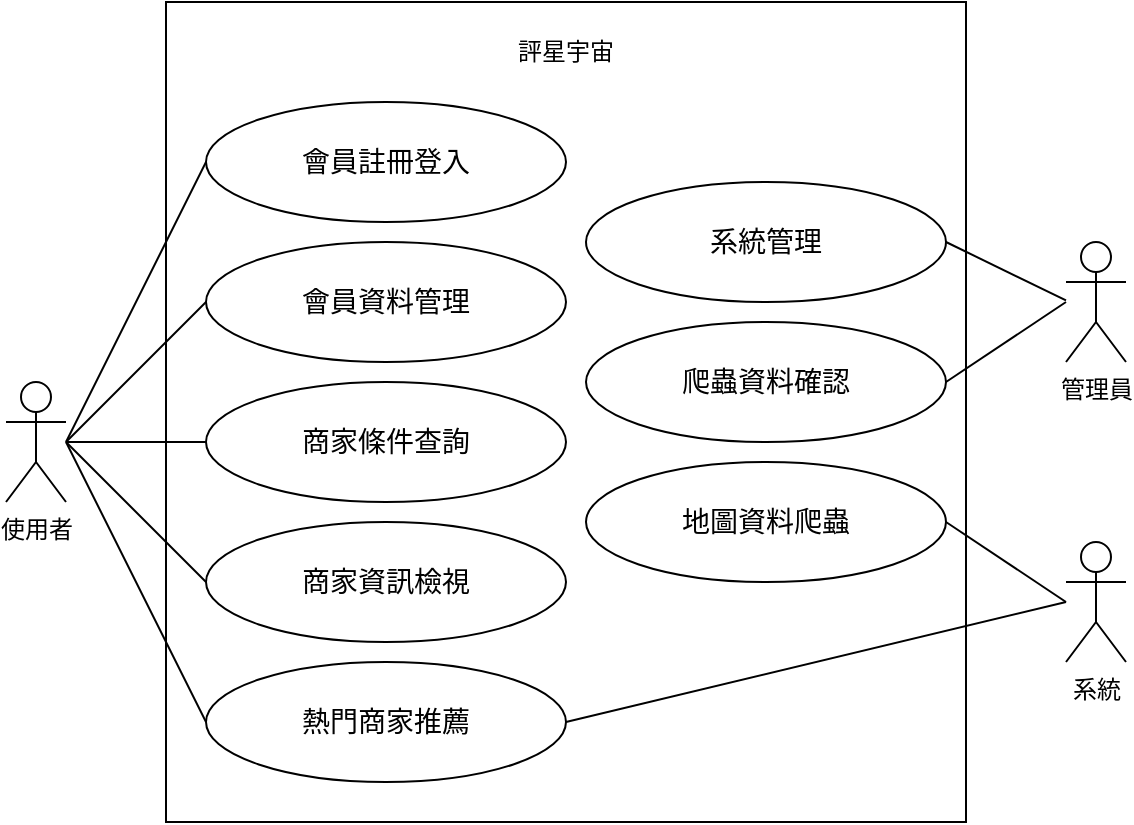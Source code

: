 <mxfile version="24.2.5" type="device">
  <diagram name="第1頁" id="Yl148u14gGX9kU_zwqoo">
    <mxGraphModel dx="978" dy="566" grid="1" gridSize="10" guides="1" tooltips="1" connect="1" arrows="1" fold="1" page="1" pageScale="1" pageWidth="827" pageHeight="1169" math="0" shadow="0">
      <root>
        <mxCell id="0" />
        <mxCell id="1" parent="0" />
        <mxCell id="pyWRpl_zN9KXEDkuFeAj-1" value="使用者" style="shape=umlActor;verticalLabelPosition=bottom;verticalAlign=top;html=1;" parent="1" vertex="1">
          <mxGeometry x="60" y="240" width="30" height="60" as="geometry" />
        </mxCell>
        <mxCell id="pyWRpl_zN9KXEDkuFeAj-2" value="" style="rounded=0;whiteSpace=wrap;html=1;" parent="1" vertex="1">
          <mxGeometry x="140" y="50" width="400" height="410" as="geometry" />
        </mxCell>
        <mxCell id="pyWRpl_zN9KXEDkuFeAj-3" value="&lt;font style=&quot;font-size: 14px;&quot;&gt;會員註冊登入&lt;/font&gt;" style="ellipse;whiteSpace=wrap;html=1;" parent="1" vertex="1">
          <mxGeometry x="160" y="100" width="180" height="60" as="geometry" />
        </mxCell>
        <mxCell id="pyWRpl_zN9KXEDkuFeAj-5" value="&lt;font style=&quot;font-size: 14px;&quot;&gt;會員資料管理&lt;/font&gt;" style="ellipse;whiteSpace=wrap;html=1;" parent="1" vertex="1">
          <mxGeometry x="160" y="170" width="180" height="60" as="geometry" />
        </mxCell>
        <mxCell id="pyWRpl_zN9KXEDkuFeAj-6" value="&lt;font style=&quot;font-size: 14px;&quot;&gt;商家條件查詢&lt;/font&gt;" style="ellipse;whiteSpace=wrap;html=1;" parent="1" vertex="1">
          <mxGeometry x="160" y="240" width="180" height="60" as="geometry" />
        </mxCell>
        <mxCell id="pyWRpl_zN9KXEDkuFeAj-7" value="&lt;font style=&quot;font-size: 14px;&quot;&gt;商家資訊檢視&lt;/font&gt;" style="ellipse;whiteSpace=wrap;html=1;" parent="1" vertex="1">
          <mxGeometry x="160" y="310" width="180" height="60" as="geometry" />
        </mxCell>
        <mxCell id="pyWRpl_zN9KXEDkuFeAj-8" value="&lt;font style=&quot;font-size: 14px;&quot;&gt;熱門商家推薦&lt;/font&gt;" style="ellipse;whiteSpace=wrap;html=1;" parent="1" vertex="1">
          <mxGeometry x="160" y="380" width="180" height="60" as="geometry" />
        </mxCell>
        <mxCell id="pyWRpl_zN9KXEDkuFeAj-10" value="" style="endArrow=none;html=1;rounded=0;entryX=0;entryY=0.5;entryDx=0;entryDy=0;" parent="1" target="pyWRpl_zN9KXEDkuFeAj-3" edge="1">
          <mxGeometry width="50" height="50" relative="1" as="geometry">
            <mxPoint x="90" y="270" as="sourcePoint" />
            <mxPoint x="170" y="260" as="targetPoint" />
          </mxGeometry>
        </mxCell>
        <mxCell id="pyWRpl_zN9KXEDkuFeAj-11" value="" style="endArrow=none;html=1;rounded=0;entryX=0;entryY=0.5;entryDx=0;entryDy=0;" parent="1" target="pyWRpl_zN9KXEDkuFeAj-5" edge="1">
          <mxGeometry width="50" height="50" relative="1" as="geometry">
            <mxPoint x="90" y="270" as="sourcePoint" />
            <mxPoint x="160" y="140" as="targetPoint" />
          </mxGeometry>
        </mxCell>
        <mxCell id="pyWRpl_zN9KXEDkuFeAj-12" value="" style="endArrow=none;html=1;rounded=0;entryX=0;entryY=0.5;entryDx=0;entryDy=0;" parent="1" source="pyWRpl_zN9KXEDkuFeAj-1" target="pyWRpl_zN9KXEDkuFeAj-6" edge="1">
          <mxGeometry width="50" height="50" relative="1" as="geometry">
            <mxPoint x="120" y="240" as="sourcePoint" />
            <mxPoint x="170" y="190" as="targetPoint" />
          </mxGeometry>
        </mxCell>
        <mxCell id="pyWRpl_zN9KXEDkuFeAj-13" value="" style="endArrow=none;html=1;rounded=0;entryX=0;entryY=0.5;entryDx=0;entryDy=0;" parent="1" target="pyWRpl_zN9KXEDkuFeAj-7" edge="1">
          <mxGeometry width="50" height="50" relative="1" as="geometry">
            <mxPoint x="90" y="270" as="sourcePoint" />
            <mxPoint x="160" y="249.66" as="targetPoint" />
          </mxGeometry>
        </mxCell>
        <mxCell id="pyWRpl_zN9KXEDkuFeAj-14" value="" style="endArrow=none;html=1;rounded=0;entryX=0;entryY=0.5;entryDx=0;entryDy=0;" parent="1" target="pyWRpl_zN9KXEDkuFeAj-8" edge="1">
          <mxGeometry width="50" height="50" relative="1" as="geometry">
            <mxPoint x="90" y="270" as="sourcePoint" />
            <mxPoint x="160" y="320.34" as="targetPoint" />
          </mxGeometry>
        </mxCell>
        <mxCell id="pyWRpl_zN9KXEDkuFeAj-15" value="系統" style="shape=umlActor;verticalLabelPosition=bottom;verticalAlign=top;html=1;" parent="1" vertex="1">
          <mxGeometry x="590" y="320" width="30" height="60" as="geometry" />
        </mxCell>
        <mxCell id="pyWRpl_zN9KXEDkuFeAj-16" value="" style="endArrow=none;html=1;rounded=0;exitX=1;exitY=0.5;exitDx=0;exitDy=0;entryX=0;entryY=0.5;entryDx=0;entryDy=0;entryPerimeter=0;" parent="1" source="pyWRpl_zN9KXEDkuFeAj-8" target="pyWRpl_zN9KXEDkuFeAj-15" edge="1">
          <mxGeometry width="50" height="50" relative="1" as="geometry">
            <mxPoint x="100" y="266" as="sourcePoint" />
            <mxPoint x="410.0" y="390" as="targetPoint" />
          </mxGeometry>
        </mxCell>
        <mxCell id="pyWRpl_zN9KXEDkuFeAj-19" value="評星宇宙" style="text;html=1;align=center;verticalAlign=middle;whiteSpace=wrap;rounded=0;" parent="1" vertex="1">
          <mxGeometry x="140" y="60" width="400" height="30" as="geometry" />
        </mxCell>
        <mxCell id="pyWRpl_zN9KXEDkuFeAj-20" value="&lt;font style=&quot;font-size: 14px;&quot;&gt;系統管理&lt;/font&gt;" style="ellipse;whiteSpace=wrap;html=1;" parent="1" vertex="1">
          <mxGeometry x="350" y="140" width="180" height="60" as="geometry" />
        </mxCell>
        <mxCell id="pyWRpl_zN9KXEDkuFeAj-21" value="&lt;font style=&quot;font-size: 14px;&quot;&gt;爬蟲資料確認&lt;/font&gt;" style="ellipse;whiteSpace=wrap;html=1;" parent="1" vertex="1">
          <mxGeometry x="350" y="210" width="180" height="60" as="geometry" />
        </mxCell>
        <mxCell id="pyWRpl_zN9KXEDkuFeAj-22" value="管理員" style="shape=umlActor;verticalLabelPosition=bottom;verticalAlign=top;html=1;" parent="1" vertex="1">
          <mxGeometry x="590" y="170" width="30" height="60" as="geometry" />
        </mxCell>
        <mxCell id="pyWRpl_zN9KXEDkuFeAj-23" value="" style="endArrow=none;html=1;rounded=0;entryX=1;entryY=0.5;entryDx=0;entryDy=0;" parent="1" target="pyWRpl_zN9KXEDkuFeAj-20" edge="1">
          <mxGeometry width="50" height="50" relative="1" as="geometry">
            <mxPoint x="590" y="199.235" as="sourcePoint" />
            <mxPoint x="350" y="171" as="targetPoint" />
          </mxGeometry>
        </mxCell>
        <mxCell id="pyWRpl_zN9KXEDkuFeAj-24" value="" style="endArrow=none;html=1;rounded=0;entryX=1;entryY=0.5;entryDx=0;entryDy=0;" parent="1" target="pyWRpl_zN9KXEDkuFeAj-21" edge="1">
          <mxGeometry width="50" height="50" relative="1" as="geometry">
            <mxPoint x="590" y="200" as="sourcePoint" />
            <mxPoint x="160" y="520" as="targetPoint" />
          </mxGeometry>
        </mxCell>
        <mxCell id="pyWRpl_zN9KXEDkuFeAj-26" value="&lt;span style=&quot;font-size: 14px;&quot;&gt;地圖資料爬蟲&lt;/span&gt;" style="ellipse;whiteSpace=wrap;html=1;" parent="1" vertex="1">
          <mxGeometry x="350" y="280" width="180" height="60" as="geometry" />
        </mxCell>
        <mxCell id="pyWRpl_zN9KXEDkuFeAj-27" value="" style="endArrow=none;html=1;rounded=0;exitX=1;exitY=0.5;exitDx=0;exitDy=0;" parent="1" source="pyWRpl_zN9KXEDkuFeAj-26" edge="1">
          <mxGeometry width="50" height="50" relative="1" as="geometry">
            <mxPoint x="340" y="409.66" as="sourcePoint" />
            <mxPoint x="590" y="350" as="targetPoint" />
          </mxGeometry>
        </mxCell>
      </root>
    </mxGraphModel>
  </diagram>
</mxfile>
